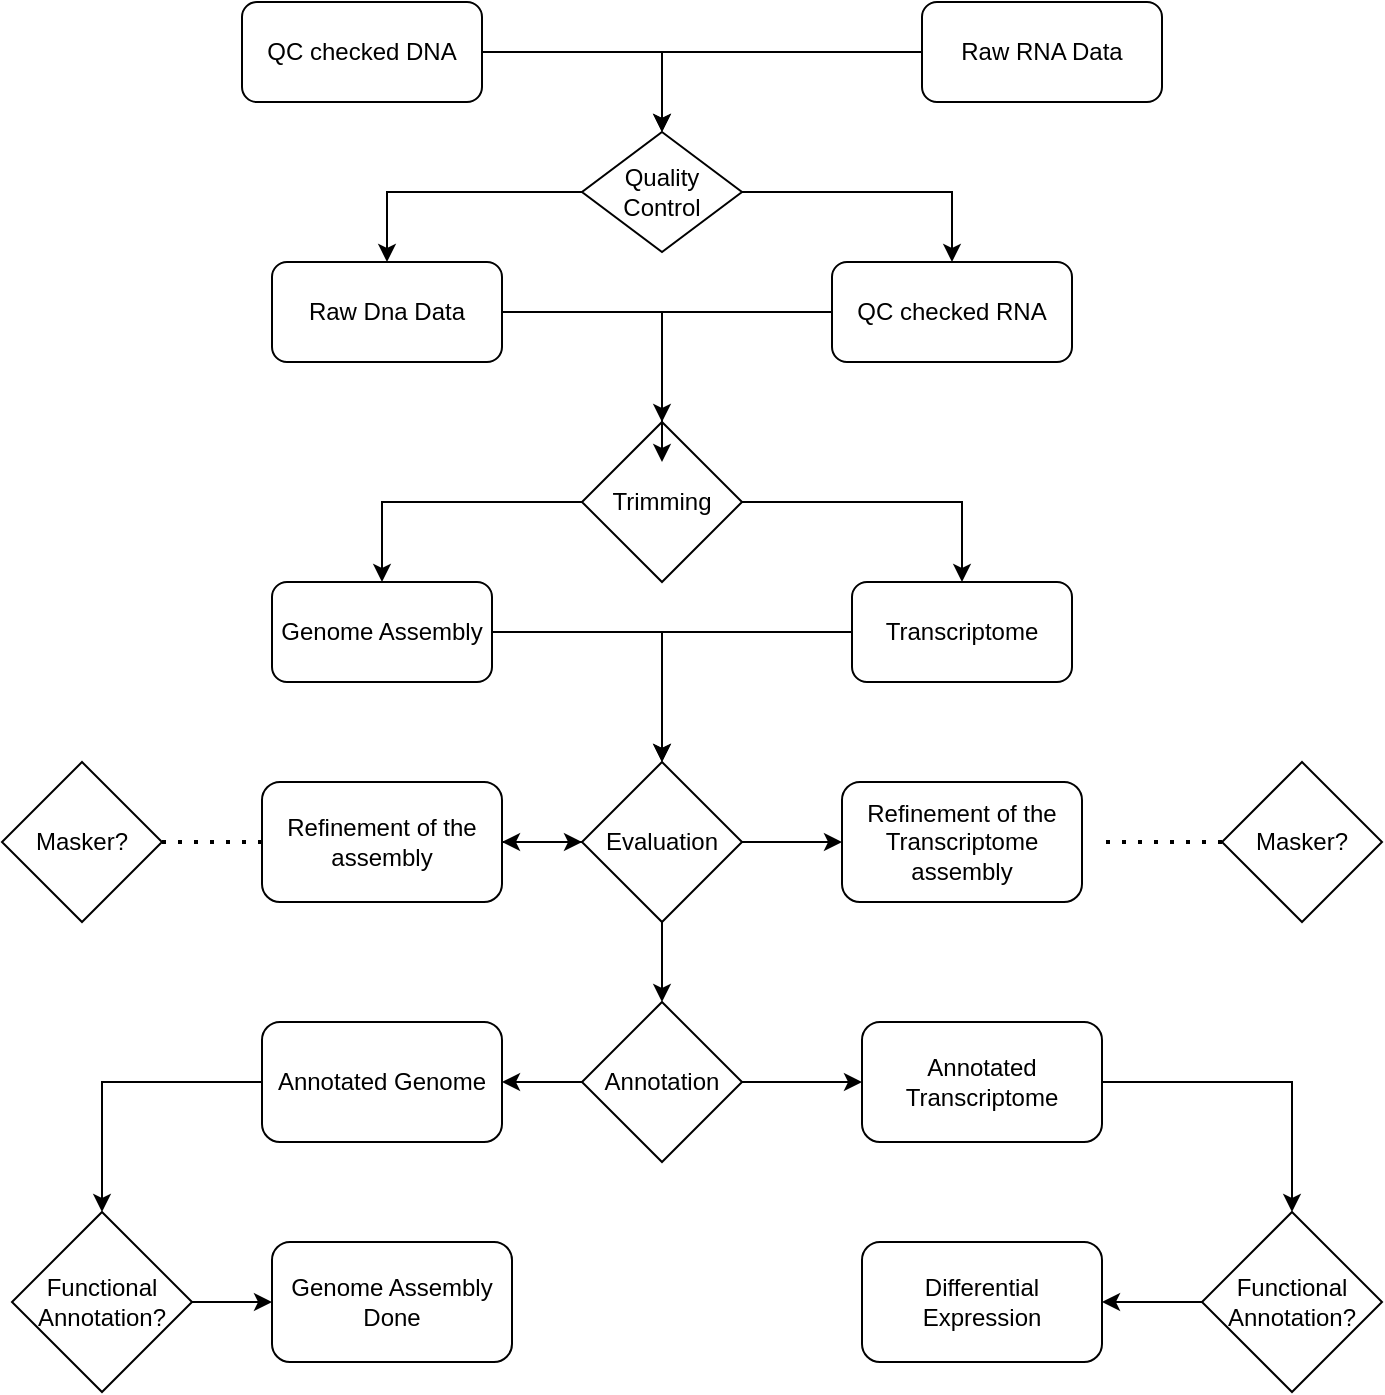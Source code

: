 <mxfile version="24.2.0" type="github">
  <diagram name="Page-1" id="9AbPAYx_Ur40lodAAJXG">
    <mxGraphModel dx="1461" dy="761" grid="1" gridSize="10" guides="1" tooltips="1" connect="1" arrows="1" fold="1" page="1" pageScale="1" pageWidth="850" pageHeight="1100" math="0" shadow="0">
      <root>
        <mxCell id="0" />
        <mxCell id="1" parent="0" />
        <mxCell id="7OGemSNxya9onOI5F_At-47" style="edgeStyle=orthogonalEdgeStyle;rounded=0;orthogonalLoop=1;jettySize=auto;html=1;entryX=0.5;entryY=0;entryDx=0;entryDy=0;" edge="1" parent="1" source="-tNsHm9VPv4sUOiM06Ht-1" target="7OGemSNxya9onOI5F_At-8">
          <mxGeometry relative="1" as="geometry" />
        </mxCell>
        <mxCell id="-tNsHm9VPv4sUOiM06Ht-1" value="Raw Dna Data" style="rounded=1;whiteSpace=wrap;html=1;" parent="1" vertex="1">
          <mxGeometry x="205" y="130" width="115" height="50" as="geometry" />
        </mxCell>
        <mxCell id="7OGemSNxya9onOI5F_At-45" style="edgeStyle=orthogonalEdgeStyle;rounded=0;orthogonalLoop=1;jettySize=auto;html=1;entryX=0.5;entryY=0;entryDx=0;entryDy=0;" edge="1" parent="1" source="-tNsHm9VPv4sUOiM06Ht-5" target="7OGemSNxya9onOI5F_At-4">
          <mxGeometry relative="1" as="geometry" />
        </mxCell>
        <mxCell id="-tNsHm9VPv4sUOiM06Ht-5" value="QC checked DNA" style="rounded=1;whiteSpace=wrap;html=1;" parent="1" vertex="1">
          <mxGeometry x="190" width="120" height="50" as="geometry" />
        </mxCell>
        <mxCell id="-tNsHm9VPv4sUOiM06Ht-15" value="" style="edgeStyle=orthogonalEdgeStyle;rounded=0;orthogonalLoop=1;jettySize=auto;html=1;" parent="1" source="-tNsHm9VPv4sUOiM06Ht-9" target="-tNsHm9VPv4sUOiM06Ht-14" edge="1">
          <mxGeometry relative="1" as="geometry" />
        </mxCell>
        <mxCell id="-tNsHm9VPv4sUOiM06Ht-9" value="Genome Assembly" style="rounded=1;whiteSpace=wrap;html=1;" parent="1" vertex="1">
          <mxGeometry x="205" y="290" width="110" height="50" as="geometry" />
        </mxCell>
        <mxCell id="-tNsHm9VPv4sUOiM06Ht-17" value="" style="edgeStyle=orthogonalEdgeStyle;rounded=0;orthogonalLoop=1;jettySize=auto;html=1;" parent="1" source="-tNsHm9VPv4sUOiM06Ht-14" target="-tNsHm9VPv4sUOiM06Ht-16" edge="1">
          <mxGeometry relative="1" as="geometry" />
        </mxCell>
        <mxCell id="7OGemSNxya9onOI5F_At-34" value="" style="edgeStyle=orthogonalEdgeStyle;rounded=0;orthogonalLoop=1;jettySize=auto;html=1;" edge="1" parent="1" source="-tNsHm9VPv4sUOiM06Ht-14" target="7OGemSNxya9onOI5F_At-15">
          <mxGeometry relative="1" as="geometry" />
        </mxCell>
        <mxCell id="-tNsHm9VPv4sUOiM06Ht-21" value="" style="edgeStyle=orthogonalEdgeStyle;rounded=0;orthogonalLoop=1;jettySize=auto;html=1;" parent="1" source="-tNsHm9VPv4sUOiM06Ht-14" target="-tNsHm9VPv4sUOiM06Ht-20" edge="1">
          <mxGeometry relative="1" as="geometry" />
        </mxCell>
        <mxCell id="-tNsHm9VPv4sUOiM06Ht-16" value="Refinement of the assembly" style="whiteSpace=wrap;html=1;rounded=1;" parent="1" vertex="1">
          <mxGeometry x="200" y="390" width="120" height="60" as="geometry" />
        </mxCell>
        <mxCell id="-tNsHm9VPv4sUOiM06Ht-18" value="Masker?" style="rhombus;whiteSpace=wrap;html=1;" parent="1" vertex="1">
          <mxGeometry x="70" y="380" width="80" height="80" as="geometry" />
        </mxCell>
        <mxCell id="-tNsHm9VPv4sUOiM06Ht-23" value="" style="edgeStyle=orthogonalEdgeStyle;rounded=0;orthogonalLoop=1;jettySize=auto;html=1;" parent="1" source="-tNsHm9VPv4sUOiM06Ht-20" target="-tNsHm9VPv4sUOiM06Ht-22" edge="1">
          <mxGeometry relative="1" as="geometry" />
        </mxCell>
        <mxCell id="7OGemSNxya9onOI5F_At-38" value="" style="edgeStyle=orthogonalEdgeStyle;rounded=0;orthogonalLoop=1;jettySize=auto;html=1;" edge="1" parent="1" source="-tNsHm9VPv4sUOiM06Ht-20" target="7OGemSNxya9onOI5F_At-20">
          <mxGeometry relative="1" as="geometry" />
        </mxCell>
        <mxCell id="-tNsHm9VPv4sUOiM06Ht-20" value="Annotation" style="rhombus;whiteSpace=wrap;html=1;rounded=0;" parent="1" vertex="1">
          <mxGeometry x="360" y="500" width="80" height="80" as="geometry" />
        </mxCell>
        <mxCell id="7OGemSNxya9onOI5F_At-41" value="" style="edgeStyle=orthogonalEdgeStyle;rounded=0;orthogonalLoop=1;jettySize=auto;html=1;" edge="1" parent="1" source="-tNsHm9VPv4sUOiM06Ht-22" target="7OGemSNxya9onOI5F_At-40">
          <mxGeometry relative="1" as="geometry" />
        </mxCell>
        <mxCell id="-tNsHm9VPv4sUOiM06Ht-22" value="Annotated Genome" style="whiteSpace=wrap;html=1;rounded=1;" parent="1" vertex="1">
          <mxGeometry x="200" y="510" width="120" height="60" as="geometry" />
        </mxCell>
        <mxCell id="-tNsHm9VPv4sUOiM06Ht-26" value="Genome Assembly Done" style="rounded=1;whiteSpace=wrap;html=1;" parent="1" vertex="1">
          <mxGeometry x="205" y="620" width="120" height="60" as="geometry" />
        </mxCell>
        <mxCell id="wO4JvARXHWoRqYVBSZIH-1" style="edgeStyle=none;curved=1;rounded=0;orthogonalLoop=1;jettySize=auto;html=1;exitX=1;exitY=1;exitDx=0;exitDy=0;fontSize=12;startSize=8;endSize=8;" parent="1" edge="1">
          <mxGeometry relative="1" as="geometry">
            <mxPoint x="300" y="75" as="sourcePoint" />
            <mxPoint x="300" y="75" as="targetPoint" />
          </mxGeometry>
        </mxCell>
        <mxCell id="7OGemSNxya9onOI5F_At-1" value="" style="edgeStyle=orthogonalEdgeStyle;rounded=0;orthogonalLoop=1;jettySize=auto;html=1;" edge="1" source="7OGemSNxya9onOI5F_At-2" target="7OGemSNxya9onOI5F_At-4" parent="1">
          <mxGeometry relative="1" as="geometry" />
        </mxCell>
        <mxCell id="7OGemSNxya9onOI5F_At-2" value="Raw RNA Data" style="rounded=1;whiteSpace=wrap;html=1;" vertex="1" parent="1">
          <mxGeometry x="530" width="120" height="50" as="geometry" />
        </mxCell>
        <mxCell id="7OGemSNxya9onOI5F_At-3" value="" style="edgeStyle=orthogonalEdgeStyle;rounded=0;orthogonalLoop=1;jettySize=auto;html=1;" edge="1" source="7OGemSNxya9onOI5F_At-4" target="7OGemSNxya9onOI5F_At-6" parent="1">
          <mxGeometry relative="1" as="geometry" />
        </mxCell>
        <mxCell id="7OGemSNxya9onOI5F_At-46" style="edgeStyle=orthogonalEdgeStyle;rounded=0;orthogonalLoop=1;jettySize=auto;html=1;entryX=0.5;entryY=0;entryDx=0;entryDy=0;" edge="1" parent="1" source="7OGemSNxya9onOI5F_At-4" target="-tNsHm9VPv4sUOiM06Ht-1">
          <mxGeometry relative="1" as="geometry" />
        </mxCell>
        <mxCell id="7OGemSNxya9onOI5F_At-4" value="Quality Control" style="rhombus;whiteSpace=wrap;html=1;" vertex="1" parent="1">
          <mxGeometry x="360" y="65" width="80" height="60" as="geometry" />
        </mxCell>
        <mxCell id="7OGemSNxya9onOI5F_At-6" value="QC checked RNA" style="rounded=1;whiteSpace=wrap;html=1;" vertex="1" parent="1">
          <mxGeometry x="485" y="130" width="120" height="50" as="geometry" />
        </mxCell>
        <mxCell id="7OGemSNxya9onOI5F_At-33" style="edgeStyle=orthogonalEdgeStyle;rounded=0;orthogonalLoop=1;jettySize=auto;html=1;exitX=0;exitY=0.5;exitDx=0;exitDy=0;entryX=0.5;entryY=0;entryDx=0;entryDy=0;" edge="1" parent="1" source="7OGemSNxya9onOI5F_At-8" target="-tNsHm9VPv4sUOiM06Ht-9">
          <mxGeometry relative="1" as="geometry" />
        </mxCell>
        <mxCell id="7OGemSNxya9onOI5F_At-8" value="Trimming" style="rhombus;whiteSpace=wrap;html=1;rounded=0;" vertex="1" parent="1">
          <mxGeometry x="360" y="210" width="80" height="80" as="geometry" />
        </mxCell>
        <mxCell id="7OGemSNxya9onOI5F_At-31" style="edgeStyle=orthogonalEdgeStyle;rounded=0;orthogonalLoop=1;jettySize=auto;html=1;exitX=0;exitY=0.5;exitDx=0;exitDy=0;" edge="1" parent="1" source="7OGemSNxya9onOI5F_At-10" target="-tNsHm9VPv4sUOiM06Ht-14">
          <mxGeometry relative="1" as="geometry" />
        </mxCell>
        <mxCell id="7OGemSNxya9onOI5F_At-10" value="Transcriptome" style="rounded=1;whiteSpace=wrap;html=1;" vertex="1" parent="1">
          <mxGeometry x="495" y="290" width="110" height="50" as="geometry" />
        </mxCell>
        <mxCell id="7OGemSNxya9onOI5F_At-15" value="Refinement of the Transcriptome assembly" style="whiteSpace=wrap;html=1;rounded=1;" vertex="1" parent="1">
          <mxGeometry x="490" y="390" width="120" height="60" as="geometry" />
        </mxCell>
        <mxCell id="7OGemSNxya9onOI5F_At-16" value="Masker?" style="rhombus;whiteSpace=wrap;html=1;" vertex="1" parent="1">
          <mxGeometry x="680" y="380" width="80" height="80" as="geometry" />
        </mxCell>
        <mxCell id="7OGemSNxya9onOI5F_At-19" value="" style="edgeStyle=orthogonalEdgeStyle;rounded=0;orthogonalLoop=1;jettySize=auto;html=1;" edge="1" source="7OGemSNxya9onOI5F_At-20" target="7OGemSNxya9onOI5F_At-22" parent="1">
          <mxGeometry relative="1" as="geometry" />
        </mxCell>
        <mxCell id="7OGemSNxya9onOI5F_At-20" value="Annotated Transcriptome" style="whiteSpace=wrap;html=1;rounded=1;" vertex="1" parent="1">
          <mxGeometry x="500" y="510" width="120" height="60" as="geometry" />
        </mxCell>
        <mxCell id="7OGemSNxya9onOI5F_At-43" value="" style="edgeStyle=orthogonalEdgeStyle;rounded=0;orthogonalLoop=1;jettySize=auto;html=1;" edge="1" parent="1" source="7OGemSNxya9onOI5F_At-22" target="7OGemSNxya9onOI5F_At-23">
          <mxGeometry relative="1" as="geometry" />
        </mxCell>
        <mxCell id="7OGemSNxya9onOI5F_At-22" value="Functional Annotation?" style="rhombus;whiteSpace=wrap;html=1;" vertex="1" parent="1">
          <mxGeometry x="670" y="605" width="90" height="90" as="geometry" />
        </mxCell>
        <mxCell id="7OGemSNxya9onOI5F_At-23" value="Differential Expression" style="rounded=1;whiteSpace=wrap;html=1;" vertex="1" parent="1">
          <mxGeometry x="500" y="620" width="120" height="60" as="geometry" />
        </mxCell>
        <mxCell id="7OGemSNxya9onOI5F_At-24" style="edgeStyle=none;curved=1;rounded=0;orthogonalLoop=1;jettySize=auto;html=1;exitX=1;exitY=1;exitDx=0;exitDy=0;fontSize=12;startSize=8;endSize=8;" edge="1" source="7OGemSNxya9onOI5F_At-4" target="7OGemSNxya9onOI5F_At-4" parent="1">
          <mxGeometry relative="1" as="geometry" />
        </mxCell>
        <mxCell id="7OGemSNxya9onOI5F_At-32" style="edgeStyle=orthogonalEdgeStyle;rounded=0;orthogonalLoop=1;jettySize=auto;html=1;entryX=0.5;entryY=0;entryDx=0;entryDy=0;" edge="1" parent="1" source="7OGemSNxya9onOI5F_At-8" target="7OGemSNxya9onOI5F_At-10">
          <mxGeometry relative="1" as="geometry" />
        </mxCell>
        <mxCell id="7OGemSNxya9onOI5F_At-35" value="" style="endArrow=none;dashed=1;html=1;dashPattern=1 3;strokeWidth=2;rounded=0;exitX=0;exitY=0.5;exitDx=0;exitDy=0;entryX=1.083;entryY=0.5;entryDx=0;entryDy=0;entryPerimeter=0;" edge="1" parent="1" source="7OGemSNxya9onOI5F_At-16" target="7OGemSNxya9onOI5F_At-15">
          <mxGeometry width="50" height="50" relative="1" as="geometry">
            <mxPoint x="680" y="400" as="sourcePoint" />
            <mxPoint x="640" y="400" as="targetPoint" />
            <Array as="points">
              <mxPoint x="670" y="420" />
            </Array>
          </mxGeometry>
        </mxCell>
        <mxCell id="7OGemSNxya9onOI5F_At-36" value="" style="endArrow=none;dashed=1;html=1;dashPattern=1 3;strokeWidth=2;rounded=0;entryX=1;entryY=0.5;entryDx=0;entryDy=0;exitX=0;exitY=0.5;exitDx=0;exitDy=0;" edge="1" parent="1" source="-tNsHm9VPv4sUOiM06Ht-16" target="-tNsHm9VPv4sUOiM06Ht-18">
          <mxGeometry width="50" height="50" relative="1" as="geometry">
            <mxPoint x="400" y="380" as="sourcePoint" />
            <mxPoint x="450" y="330" as="targetPoint" />
            <Array as="points">
              <mxPoint x="160" y="420" />
            </Array>
          </mxGeometry>
        </mxCell>
        <mxCell id="7OGemSNxya9onOI5F_At-37" value="" style="edgeStyle=orthogonalEdgeStyle;rounded=0;orthogonalLoop=1;jettySize=auto;html=1;" edge="1" parent="1" source="-tNsHm9VPv4sUOiM06Ht-16" target="-tNsHm9VPv4sUOiM06Ht-14">
          <mxGeometry relative="1" as="geometry">
            <mxPoint x="325" y="420" as="sourcePoint" />
            <mxPoint x="410" y="500" as="targetPoint" />
          </mxGeometry>
        </mxCell>
        <mxCell id="-tNsHm9VPv4sUOiM06Ht-14" value="Evaluation" style="rhombus;whiteSpace=wrap;html=1;rounded=0;" parent="1" vertex="1">
          <mxGeometry x="360" y="380" width="80" height="80" as="geometry" />
        </mxCell>
        <mxCell id="7OGemSNxya9onOI5F_At-42" value="" style="edgeStyle=orthogonalEdgeStyle;rounded=0;orthogonalLoop=1;jettySize=auto;html=1;" edge="1" parent="1" source="7OGemSNxya9onOI5F_At-40" target="-tNsHm9VPv4sUOiM06Ht-26">
          <mxGeometry relative="1" as="geometry" />
        </mxCell>
        <mxCell id="7OGemSNxya9onOI5F_At-40" value="Functional Annotation?" style="rhombus;whiteSpace=wrap;html=1;" vertex="1" parent="1">
          <mxGeometry x="75" y="605" width="90" height="90" as="geometry" />
        </mxCell>
        <mxCell id="7OGemSNxya9onOI5F_At-48" style="edgeStyle=orthogonalEdgeStyle;rounded=0;orthogonalLoop=1;jettySize=auto;html=1;entryX=0.5;entryY=0.25;entryDx=0;entryDy=0;entryPerimeter=0;" edge="1" parent="1" source="7OGemSNxya9onOI5F_At-6" target="7OGemSNxya9onOI5F_At-8">
          <mxGeometry relative="1" as="geometry" />
        </mxCell>
      </root>
    </mxGraphModel>
  </diagram>
</mxfile>
